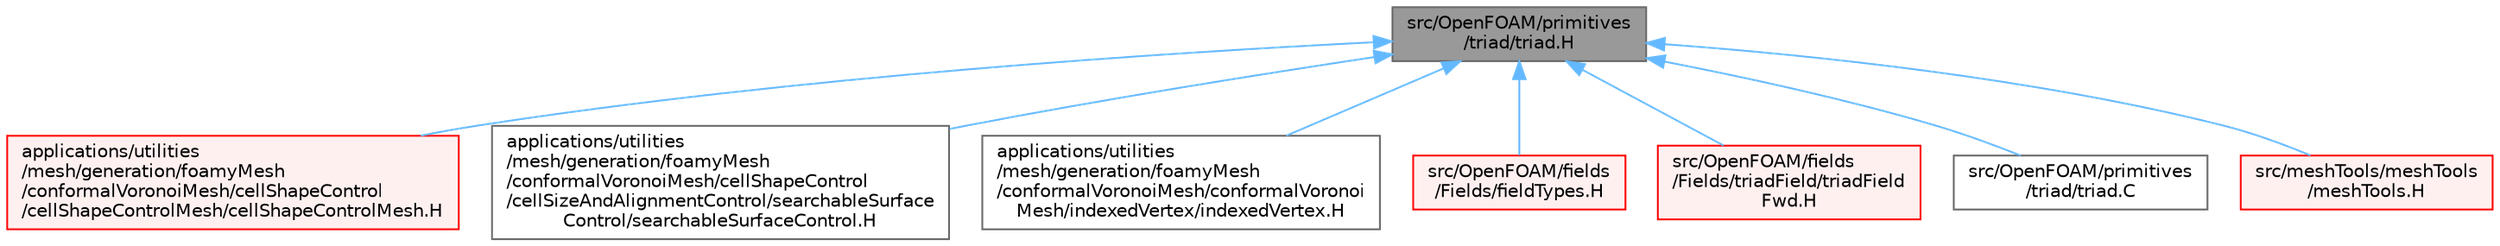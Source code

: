 digraph "src/OpenFOAM/primitives/triad/triad.H"
{
 // LATEX_PDF_SIZE
  bgcolor="transparent";
  edge [fontname=Helvetica,fontsize=10,labelfontname=Helvetica,labelfontsize=10];
  node [fontname=Helvetica,fontsize=10,shape=box,height=0.2,width=0.4];
  Node1 [id="Node000001",label="src/OpenFOAM/primitives\l/triad/triad.H",height=0.2,width=0.4,color="gray40", fillcolor="grey60", style="filled", fontcolor="black",tooltip=" "];
  Node1 -> Node2 [id="edge1_Node000001_Node000002",dir="back",color="steelblue1",style="solid",tooltip=" "];
  Node2 [id="Node000002",label="applications/utilities\l/mesh/generation/foamyMesh\l/conformalVoronoiMesh/cellShapeControl\l/cellShapeControlMesh/cellShapeControlMesh.H",height=0.2,width=0.4,color="red", fillcolor="#FFF0F0", style="filled",URL="$cellShapeControlMesh_8H.html",tooltip=" "];
  Node1 -> Node7 [id="edge2_Node000001_Node000007",dir="back",color="steelblue1",style="solid",tooltip=" "];
  Node7 [id="Node000007",label="applications/utilities\l/mesh/generation/foamyMesh\l/conformalVoronoiMesh/cellShapeControl\l/cellSizeAndAlignmentControl/searchableSurface\lControl/searchableSurfaceControl.H",height=0.2,width=0.4,color="grey40", fillcolor="white", style="filled",URL="$searchableSurfaceControl_8H.html",tooltip=" "];
  Node1 -> Node21 [id="edge3_Node000001_Node000021",dir="back",color="steelblue1",style="solid",tooltip=" "];
  Node21 [id="Node000021",label="applications/utilities\l/mesh/generation/foamyMesh\l/conformalVoronoiMesh/conformalVoronoi\lMesh/indexedVertex/indexedVertex.H",height=0.2,width=0.4,color="grey40", fillcolor="white", style="filled",URL="$conformalVoronoiMesh_2conformalVoronoiMesh_2indexedVertex_2indexedVertex_8H.html",tooltip=" "];
  Node1 -> Node22 [id="edge4_Node000001_Node000022",dir="back",color="steelblue1",style="solid",tooltip=" "];
  Node22 [id="Node000022",label="src/OpenFOAM/fields\l/Fields/fieldTypes.H",height=0.2,width=0.4,color="red", fillcolor="#FFF0F0", style="filled",URL="$fieldTypes_8H.html",tooltip=" "];
  Node1 -> Node6052 [id="edge5_Node000001_Node006052",dir="back",color="steelblue1",style="solid",tooltip=" "];
  Node6052 [id="Node006052",label="src/OpenFOAM/fields\l/Fields/triadField/triadField\lFwd.H",height=0.2,width=0.4,color="red", fillcolor="#FFF0F0", style="filled",URL="$triadFieldFwd_8H.html",tooltip="Forward declarations of Field<T> triad specialisation."];
  Node1 -> Node6056 [id="edge6_Node000001_Node006056",dir="back",color="steelblue1",style="solid",tooltip=" "];
  Node6056 [id="Node006056",label="src/OpenFOAM/primitives\l/triad/triad.C",height=0.2,width=0.4,color="grey40", fillcolor="white", style="filled",URL="$triad_8C.html",tooltip=" "];
  Node1 -> Node4668 [id="edge7_Node000001_Node004668",dir="back",color="steelblue1",style="solid",tooltip=" "];
  Node4668 [id="Node004668",label="src/meshTools/meshTools\l/meshTools.H",height=0.2,width=0.4,color="red", fillcolor="#FFF0F0", style="filled",URL="$meshTools_8H.html",tooltip=" "];
}
